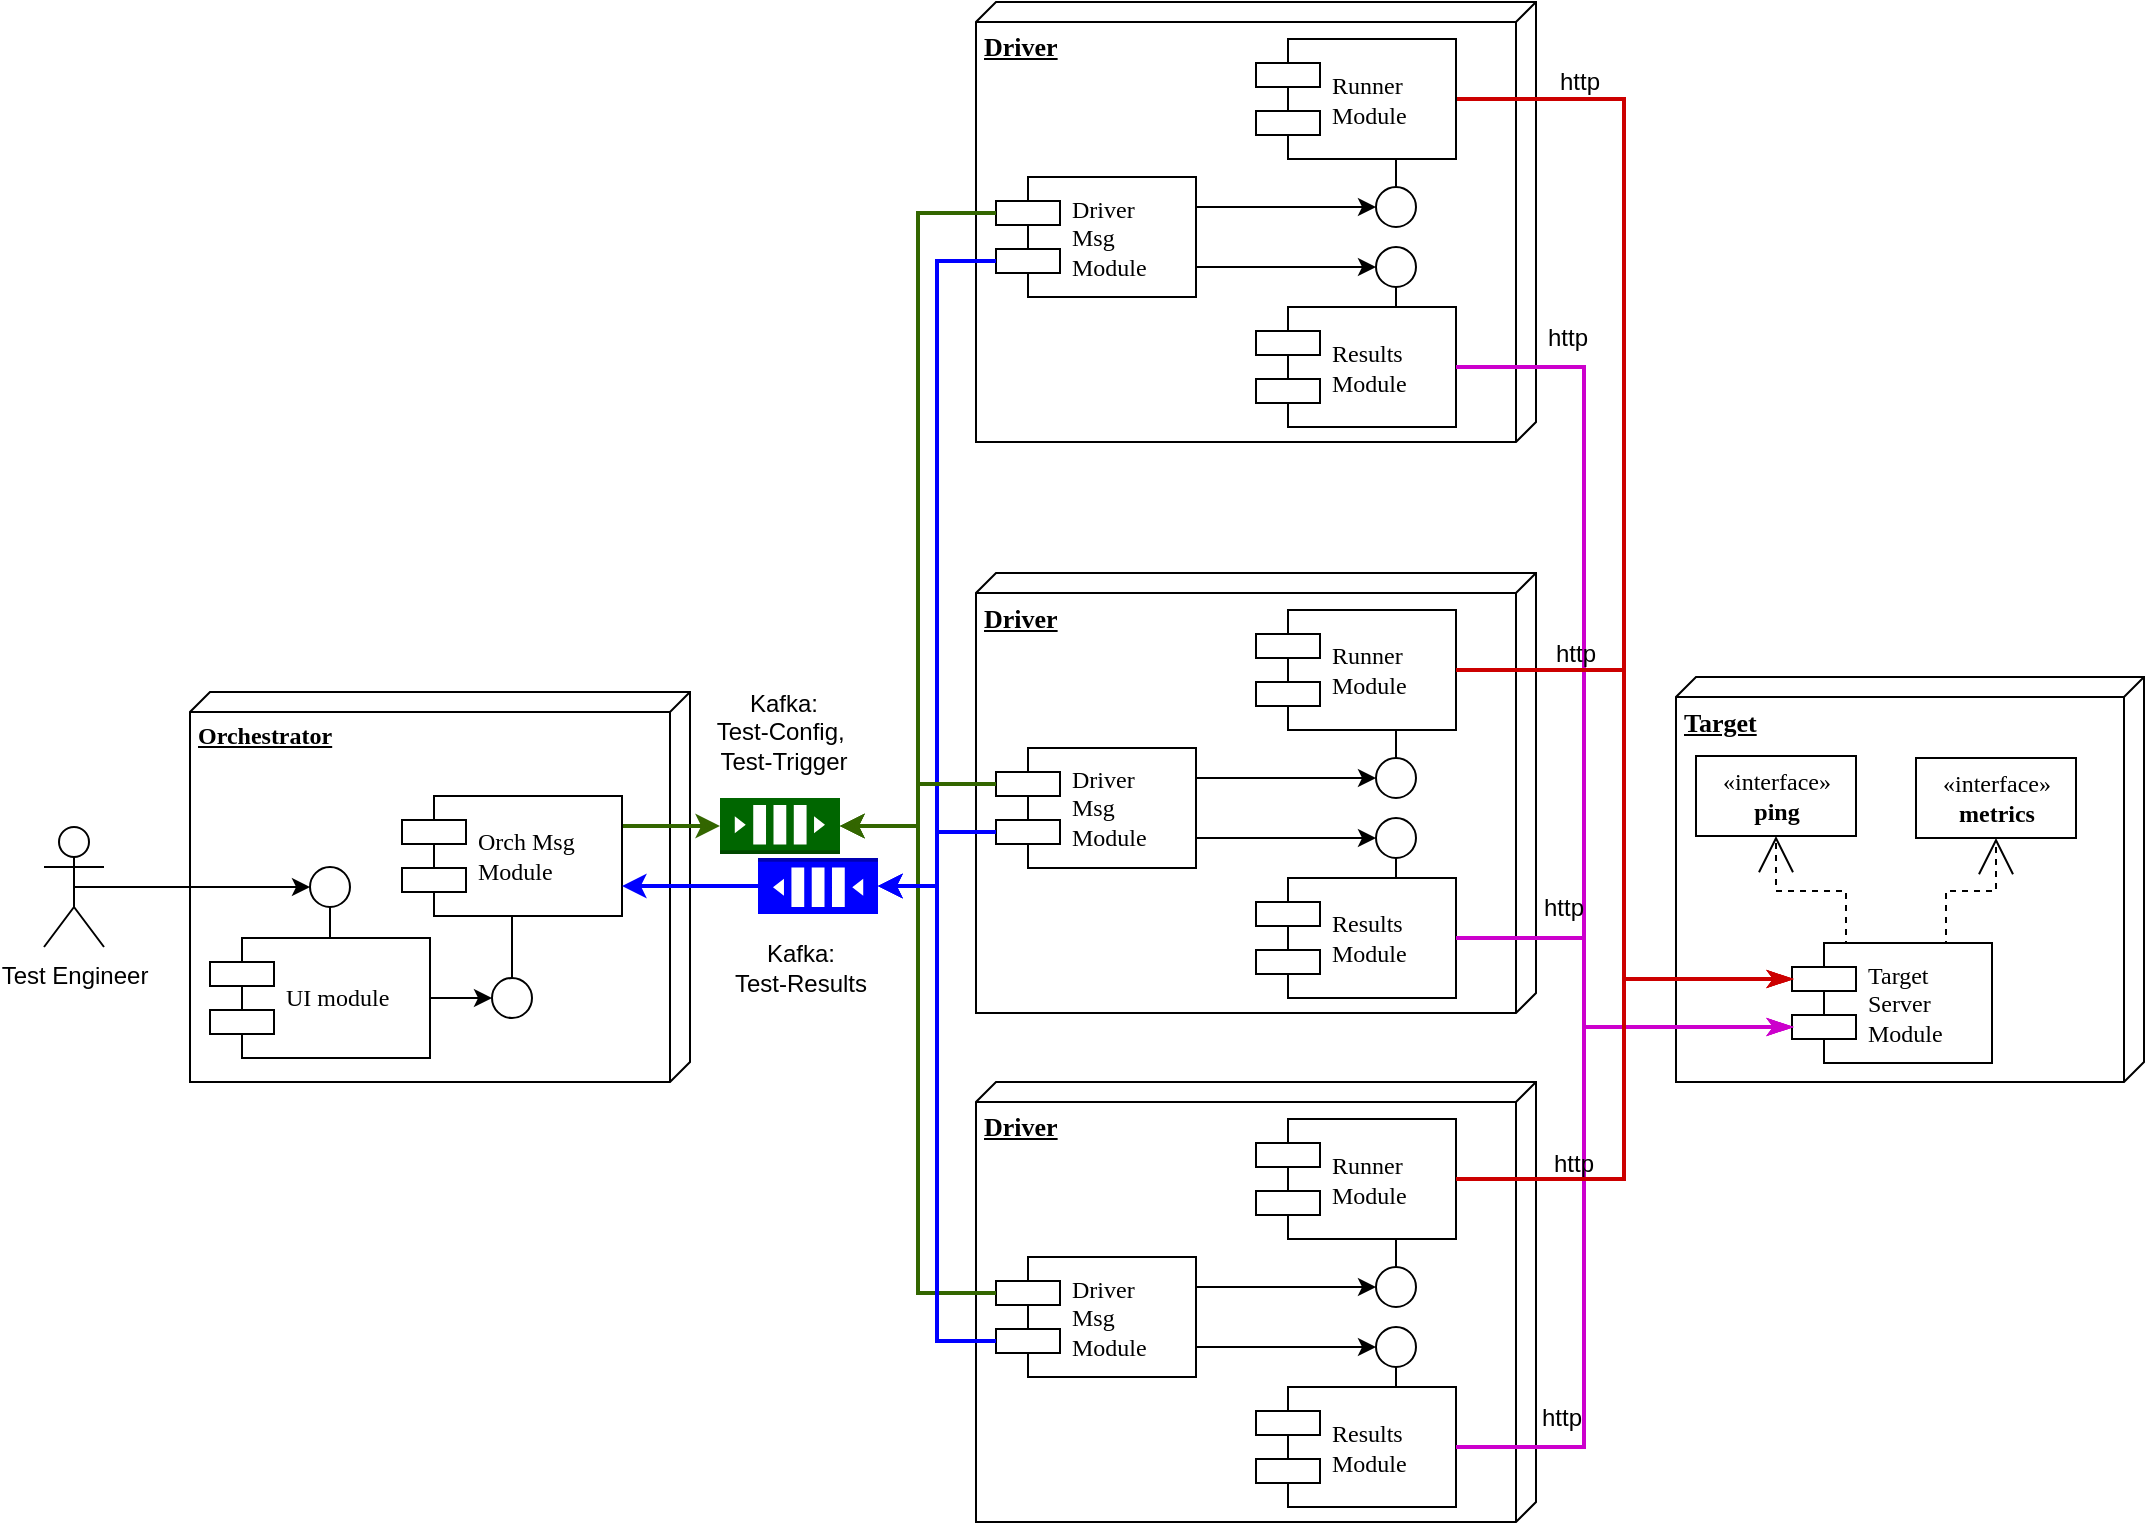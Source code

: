 <mxfile version="22.1.2" type="device">
  <diagram name="Page-1" id="5f0bae14-7c28-e335-631c-24af17079c00">
    <mxGraphModel dx="1300" dy="827" grid="1" gridSize="10" guides="1" tooltips="1" connect="1" arrows="1" fold="1" page="1" pageScale="1" pageWidth="1100" pageHeight="850" background="none" math="0" shadow="0">
      <root>
        <mxCell id="0" />
        <mxCell id="1" parent="0" />
        <mxCell id="39150e848f15840c-1" value="&lt;b&gt;Orchestrator&lt;/b&gt;" style="verticalAlign=top;align=left;spacingTop=8;spacingLeft=2;spacingRight=12;shape=cube;size=10;direction=south;fontStyle=4;html=1;rounded=0;shadow=0;comic=0;labelBackgroundColor=none;strokeWidth=1;fontFamily=Verdana;fontSize=12" parent="1" vertex="1">
          <mxGeometry x="113" y="390" width="250" height="195" as="geometry" />
        </mxCell>
        <mxCell id="39150e848f15840c-2" value="&lt;b&gt;&lt;font style=&quot;font-size: 13px;&quot;&gt;Driver&lt;/font&gt;&lt;/b&gt;" style="verticalAlign=top;align=left;spacingTop=8;spacingLeft=2;spacingRight=12;shape=cube;size=10;direction=south;fontStyle=4;html=1;rounded=0;shadow=0;comic=0;labelBackgroundColor=none;strokeWidth=1;fontFamily=Verdana;fontSize=12" parent="1" vertex="1">
          <mxGeometry x="506" y="45" width="280" height="220" as="geometry" />
        </mxCell>
        <mxCell id="39150e848f15840c-3" value="&lt;b&gt;&lt;font style=&quot;font-size: 13px;&quot;&gt;Target&lt;/font&gt;&lt;/b&gt;" style="verticalAlign=top;align=left;spacingTop=8;spacingLeft=2;spacingRight=12;shape=cube;size=10;direction=south;fontStyle=4;html=1;rounded=0;shadow=0;comic=0;labelBackgroundColor=none;strokeWidth=1;fontFamily=Verdana;fontSize=12" parent="1" vertex="1">
          <mxGeometry x="856" y="382.5" width="234" height="202.5" as="geometry" />
        </mxCell>
        <mxCell id="39150e848f15840c-4" value="«interface»&lt;br&gt;&lt;b&gt;ping&lt;/b&gt;" style="html=1;rounded=0;shadow=0;comic=0;labelBackgroundColor=none;strokeWidth=1;fontFamily=Verdana;fontSize=12;align=center;" parent="1" vertex="1">
          <mxGeometry x="866" y="422" width="80" height="40" as="geometry" />
        </mxCell>
        <mxCell id="3N-GQRmi18zG9YWCNRON-10" style="edgeStyle=orthogonalEdgeStyle;rounded=0;orthogonalLoop=1;jettySize=auto;html=1;entryX=0;entryY=0.5;entryDx=0;entryDy=0;" edge="1" parent="1" source="39150e848f15840c-5" target="3N-GQRmi18zG9YWCNRON-8">
          <mxGeometry relative="1" as="geometry" />
        </mxCell>
        <mxCell id="39150e848f15840c-5" value="UI module" style="shape=component;align=left;spacingLeft=36;rounded=0;shadow=0;comic=0;labelBackgroundColor=none;strokeWidth=1;fontFamily=Verdana;fontSize=12;html=1;" parent="1" vertex="1">
          <mxGeometry x="123" y="513" width="110" height="60" as="geometry" />
        </mxCell>
        <mxCell id="39150e848f15840c-6" value="" style="ellipse;whiteSpace=wrap;html=1;rounded=0;shadow=0;comic=0;labelBackgroundColor=none;strokeWidth=1;fontFamily=Verdana;fontSize=12;align=center;" parent="1" vertex="1">
          <mxGeometry x="173" y="477.5" width="20" height="20" as="geometry" />
        </mxCell>
        <mxCell id="3N-GQRmi18zG9YWCNRON-20" style="edgeStyle=orthogonalEdgeStyle;rounded=0;orthogonalLoop=1;jettySize=auto;html=1;exitX=1;exitY=0.25;exitDx=0;exitDy=0;entryX=0;entryY=0.5;entryDx=0;entryDy=0;" edge="1" parent="1" source="39150e848f15840c-7" target="3N-GQRmi18zG9YWCNRON-14">
          <mxGeometry relative="1" as="geometry" />
        </mxCell>
        <mxCell id="3N-GQRmi18zG9YWCNRON-22" style="edgeStyle=orthogonalEdgeStyle;rounded=0;orthogonalLoop=1;jettySize=auto;html=1;exitX=1;exitY=0.75;exitDx=0;exitDy=0;entryX=0;entryY=0.5;entryDx=0;entryDy=0;" edge="1" parent="1" source="39150e848f15840c-7" target="3N-GQRmi18zG9YWCNRON-18">
          <mxGeometry relative="1" as="geometry" />
        </mxCell>
        <mxCell id="39150e848f15840c-7" value="Driver &lt;br&gt;Msg &lt;br&gt;Module" style="shape=component;align=left;spacingLeft=36;rounded=0;shadow=0;comic=0;labelBackgroundColor=none;strokeWidth=1;fontFamily=Verdana;fontSize=12;html=1;" parent="1" vertex="1">
          <mxGeometry x="516" y="132.5" width="100" height="60" as="geometry" />
        </mxCell>
        <mxCell id="39150e848f15840c-10" value="Target &lt;br&gt;Server&lt;br&gt;Module" style="shape=component;align=left;spacingLeft=36;rounded=0;shadow=0;comic=0;labelBackgroundColor=none;strokeWidth=1;fontFamily=Verdana;fontSize=12;html=1;" parent="1" vertex="1">
          <mxGeometry x="914" y="515.5" width="100" height="60" as="geometry" />
        </mxCell>
        <mxCell id="39150e848f15840c-14" style="edgeStyle=elbowEdgeStyle;rounded=0;html=1;labelBackgroundColor=none;startArrow=none;startFill=0;startSize=8;endArrow=none;endFill=0;endSize=16;fontFamily=Verdana;fontSize=12;" parent="1" source="39150e848f15840c-6" target="39150e848f15840c-5" edge="1">
          <mxGeometry relative="1" as="geometry" />
        </mxCell>
        <mxCell id="39150e848f15840c-16" style="edgeStyle=orthogonalEdgeStyle;rounded=0;html=1;dashed=1;labelBackgroundColor=none;startArrow=none;startFill=0;startSize=8;endArrow=open;endFill=0;endSize=16;fontFamily=Verdana;fontSize=12;entryX=0.5;entryY=1;entryDx=0;entryDy=0;exitX=0.25;exitY=0;exitDx=0;exitDy=0;" parent="1" source="39150e848f15840c-10" target="39150e848f15840c-4" edge="1">
          <mxGeometry relative="1" as="geometry">
            <mxPoint x="-14" y="804.5" as="sourcePoint" />
            <Array as="points">
              <mxPoint x="941" y="489.5" />
              <mxPoint x="906" y="489.5" />
            </Array>
          </mxGeometry>
        </mxCell>
        <mxCell id="39150e848f15840c-17" style="edgeStyle=orthogonalEdgeStyle;rounded=0;html=1;labelBackgroundColor=none;startArrow=none;startFill=0;endArrow=classicThin;endFill=1;fontFamily=Verdana;fontSize=12;exitX=1;exitY=0.5;exitDx=0;exitDy=0;entryX=0;entryY=0.3;entryDx=0;entryDy=0;strokeColor=#CC0000;strokeWidth=2;" parent="1" source="3N-GQRmi18zG9YWCNRON-13" target="39150e848f15840c-10" edge="1">
          <mxGeometry relative="1" as="geometry">
            <mxPoint x="946" y="220.067" as="sourcePoint" />
            <mxPoint x="826" y="325" as="targetPoint" />
          </mxGeometry>
        </mxCell>
        <mxCell id="3N-GQRmi18zG9YWCNRON-2" value="" style="outlineConnect=0;dashed=0;verticalLabelPosition=bottom;verticalAlign=top;align=center;html=1;shape=mxgraph.aws3.queue;fillColor=#006600;gradientColor=none;" vertex="1" parent="1">
          <mxGeometry x="378" y="443" width="60" height="28" as="geometry" />
        </mxCell>
        <mxCell id="3N-GQRmi18zG9YWCNRON-3" value="" style="outlineConnect=0;dashed=0;verticalLabelPosition=bottom;verticalAlign=top;align=center;html=1;shape=mxgraph.aws3.queue;fillColor=#0000FF;gradientColor=none;rotation=-180;" vertex="1" parent="1">
          <mxGeometry x="397" y="473" width="60" height="28" as="geometry" />
        </mxCell>
        <mxCell id="3N-GQRmi18zG9YWCNRON-4" value="Test Engineer" style="shape=umlActor;verticalLabelPosition=bottom;verticalAlign=top;html=1;outlineConnect=0;" vertex="1" parent="1">
          <mxGeometry x="40" y="457.5" width="30" height="60" as="geometry" />
        </mxCell>
        <mxCell id="3N-GQRmi18zG9YWCNRON-5" style="edgeStyle=orthogonalEdgeStyle;rounded=0;orthogonalLoop=1;jettySize=auto;html=1;exitX=0.5;exitY=0.5;exitDx=0;exitDy=0;exitPerimeter=0;entryX=0;entryY=0.5;entryDx=0;entryDy=0;" edge="1" parent="1" source="3N-GQRmi18zG9YWCNRON-4" target="39150e848f15840c-6">
          <mxGeometry relative="1" as="geometry" />
        </mxCell>
        <mxCell id="3N-GQRmi18zG9YWCNRON-11" style="edgeStyle=orthogonalEdgeStyle;rounded=0;orthogonalLoop=1;jettySize=auto;html=1;entryX=0;entryY=0.5;entryDx=0;entryDy=0;entryPerimeter=0;exitX=1;exitY=0.25;exitDx=0;exitDy=0;strokeColor=#336600;strokeWidth=2;" edge="1" parent="1" source="3N-GQRmi18zG9YWCNRON-7" target="3N-GQRmi18zG9YWCNRON-2">
          <mxGeometry relative="1" as="geometry">
            <mxPoint x="376" y="255" as="targetPoint" />
          </mxGeometry>
        </mxCell>
        <mxCell id="3N-GQRmi18zG9YWCNRON-7" value="Orch Msg&amp;nbsp;&lt;br&gt;Module" style="shape=component;align=left;spacingLeft=36;rounded=0;shadow=0;comic=0;labelBackgroundColor=none;strokeWidth=1;fontFamily=Verdana;fontSize=12;html=1;" vertex="1" parent="1">
          <mxGeometry x="219" y="442" width="110" height="60" as="geometry" />
        </mxCell>
        <mxCell id="3N-GQRmi18zG9YWCNRON-8" value="" style="ellipse;whiteSpace=wrap;html=1;rounded=0;shadow=0;comic=0;labelBackgroundColor=none;strokeWidth=1;fontFamily=Verdana;fontSize=12;align=center;" vertex="1" parent="1">
          <mxGeometry x="264" y="533" width="20" height="20" as="geometry" />
        </mxCell>
        <mxCell id="3N-GQRmi18zG9YWCNRON-9" style="edgeStyle=elbowEdgeStyle;rounded=0;html=1;labelBackgroundColor=none;startArrow=none;startFill=0;startSize=8;endArrow=none;endFill=0;endSize=16;fontFamily=Verdana;fontSize=12;exitX=0.5;exitY=0;exitDx=0;exitDy=0;" edge="1" parent="1" source="3N-GQRmi18zG9YWCNRON-8" target="3N-GQRmi18zG9YWCNRON-7">
          <mxGeometry relative="1" as="geometry">
            <mxPoint x="179" y="507.5" as="sourcePoint" />
            <mxPoint x="180" y="523.5" as="targetPoint" />
          </mxGeometry>
        </mxCell>
        <mxCell id="3N-GQRmi18zG9YWCNRON-12" style="edgeStyle=orthogonalEdgeStyle;rounded=0;orthogonalLoop=1;jettySize=auto;html=1;entryX=1;entryY=0.75;entryDx=0;entryDy=0;exitX=1;exitY=0.5;exitDx=0;exitDy=0;exitPerimeter=0;strokeColor=#0000FF;strokeWidth=2;" edge="1" parent="1" source="3N-GQRmi18zG9YWCNRON-3" target="3N-GQRmi18zG9YWCNRON-7">
          <mxGeometry relative="1" as="geometry">
            <mxPoint x="406" y="251" as="targetPoint" />
            <mxPoint x="342" y="279" as="sourcePoint" />
          </mxGeometry>
        </mxCell>
        <mxCell id="3N-GQRmi18zG9YWCNRON-13" value="Runner&lt;br&gt;Module" style="shape=component;align=left;spacingLeft=36;rounded=0;shadow=0;comic=0;labelBackgroundColor=none;strokeWidth=1;fontFamily=Verdana;fontSize=12;html=1;" vertex="1" parent="1">
          <mxGeometry x="646" y="63.5" width="100" height="60" as="geometry" />
        </mxCell>
        <mxCell id="3N-GQRmi18zG9YWCNRON-14" value="" style="ellipse;whiteSpace=wrap;html=1;rounded=0;shadow=0;comic=0;labelBackgroundColor=none;strokeWidth=1;fontFamily=Verdana;fontSize=12;align=center;" vertex="1" parent="1">
          <mxGeometry x="706" y="137.5" width="20" height="20" as="geometry" />
        </mxCell>
        <mxCell id="3N-GQRmi18zG9YWCNRON-15" style="edgeStyle=elbowEdgeStyle;rounded=0;html=1;labelBackgroundColor=none;startArrow=none;startFill=0;startSize=8;endArrow=none;endFill=0;endSize=16;fontFamily=Verdana;fontSize=12;" edge="1" parent="1" source="3N-GQRmi18zG9YWCNRON-14" target="3N-GQRmi18zG9YWCNRON-13">
          <mxGeometry relative="1" as="geometry" />
        </mxCell>
        <mxCell id="3N-GQRmi18zG9YWCNRON-17" value="Results&lt;br&gt;Module" style="shape=component;align=left;spacingLeft=36;rounded=0;shadow=0;comic=0;labelBackgroundColor=none;strokeWidth=1;fontFamily=Verdana;fontSize=12;html=1;" vertex="1" parent="1">
          <mxGeometry x="646" y="197.5" width="100" height="60" as="geometry" />
        </mxCell>
        <mxCell id="3N-GQRmi18zG9YWCNRON-18" value="" style="ellipse;whiteSpace=wrap;html=1;rounded=0;shadow=0;comic=0;labelBackgroundColor=none;strokeWidth=1;fontFamily=Verdana;fontSize=12;align=center;" vertex="1" parent="1">
          <mxGeometry x="706" y="167.5" width="20" height="20" as="geometry" />
        </mxCell>
        <mxCell id="3N-GQRmi18zG9YWCNRON-19" style="edgeStyle=elbowEdgeStyle;rounded=0;html=1;labelBackgroundColor=none;startArrow=none;startFill=0;startSize=8;endArrow=none;endFill=0;endSize=16;fontFamily=Verdana;fontSize=12;" edge="1" parent="1" source="3N-GQRmi18zG9YWCNRON-18" target="3N-GQRmi18zG9YWCNRON-17">
          <mxGeometry relative="1" as="geometry" />
        </mxCell>
        <mxCell id="3N-GQRmi18zG9YWCNRON-23" style="edgeStyle=orthogonalEdgeStyle;rounded=0;orthogonalLoop=1;jettySize=auto;html=1;exitX=0;exitY=0.3;exitDx=0;exitDy=0;entryX=1;entryY=0.5;entryDx=0;entryDy=0;entryPerimeter=0;strokeColor=#336600;strokeWidth=2;" edge="1" parent="1" source="39150e848f15840c-7" target="3N-GQRmi18zG9YWCNRON-2">
          <mxGeometry relative="1" as="geometry" />
        </mxCell>
        <mxCell id="3N-GQRmi18zG9YWCNRON-24" style="edgeStyle=orthogonalEdgeStyle;rounded=0;orthogonalLoop=1;jettySize=auto;html=1;exitX=0;exitY=0.7;exitDx=0;exitDy=0;entryX=0;entryY=0.5;entryDx=0;entryDy=0;entryPerimeter=0;strokeColor=#0000FF;strokeWidth=2;" edge="1" parent="1" source="39150e848f15840c-7" target="3N-GQRmi18zG9YWCNRON-3">
          <mxGeometry relative="1" as="geometry" />
        </mxCell>
        <mxCell id="3N-GQRmi18zG9YWCNRON-25" value="«interface»&lt;br&gt;&lt;b&gt;metrics&lt;/b&gt;" style="html=1;rounded=0;shadow=0;comic=0;labelBackgroundColor=none;strokeWidth=1;fontFamily=Verdana;fontSize=12;align=center;" vertex="1" parent="1">
          <mxGeometry x="976" y="423" width="80" height="40" as="geometry" />
        </mxCell>
        <mxCell id="3N-GQRmi18zG9YWCNRON-26" style="edgeStyle=orthogonalEdgeStyle;rounded=0;html=1;dashed=1;labelBackgroundColor=none;startArrow=none;startFill=0;startSize=8;endArrow=open;endFill=0;endSize=16;fontFamily=Verdana;fontSize=12;entryX=0.5;entryY=1;entryDx=0;entryDy=0;exitX=0.75;exitY=0;exitDx=0;exitDy=0;" edge="1" parent="1" source="39150e848f15840c-10" target="3N-GQRmi18zG9YWCNRON-25">
          <mxGeometry relative="1" as="geometry">
            <mxPoint x="976" y="530.5" as="sourcePoint" />
            <mxPoint x="916" y="472.5" as="targetPoint" />
            <Array as="points">
              <mxPoint x="991" y="489.5" />
              <mxPoint x="1016" y="489.5" />
            </Array>
          </mxGeometry>
        </mxCell>
        <mxCell id="3N-GQRmi18zG9YWCNRON-27" style="edgeStyle=orthogonalEdgeStyle;rounded=0;html=1;labelBackgroundColor=none;startArrow=none;startFill=0;endArrow=classicThin;endFill=1;fontFamily=Verdana;fontSize=12;entryX=0;entryY=0.7;entryDx=0;entryDy=0;exitX=1;exitY=0.5;exitDx=0;exitDy=0;strokeColor=#CC00CC;strokeWidth=2;" edge="1" parent="1" source="3N-GQRmi18zG9YWCNRON-17" target="39150e848f15840c-10">
          <mxGeometry relative="1" as="geometry">
            <mxPoint x="750" y="225" as="sourcePoint" />
            <mxPoint x="1034" y="309" as="targetPoint" />
            <Array as="points">
              <mxPoint x="810" y="227" />
              <mxPoint x="810" y="557" />
            </Array>
          </mxGeometry>
        </mxCell>
        <mxCell id="3N-GQRmi18zG9YWCNRON-28" value="&lt;b&gt;&lt;font style=&quot;font-size: 13px;&quot;&gt;Driver&lt;/font&gt;&lt;/b&gt;" style="verticalAlign=top;align=left;spacingTop=8;spacingLeft=2;spacingRight=12;shape=cube;size=10;direction=south;fontStyle=4;html=1;rounded=0;shadow=0;comic=0;labelBackgroundColor=none;strokeWidth=1;fontFamily=Verdana;fontSize=12" vertex="1" parent="1">
          <mxGeometry x="506" y="330.5" width="280" height="220" as="geometry" />
        </mxCell>
        <mxCell id="3N-GQRmi18zG9YWCNRON-29" style="edgeStyle=orthogonalEdgeStyle;rounded=0;orthogonalLoop=1;jettySize=auto;html=1;exitX=1;exitY=0.25;exitDx=0;exitDy=0;entryX=0;entryY=0.5;entryDx=0;entryDy=0;" edge="1" parent="1" source="3N-GQRmi18zG9YWCNRON-31" target="3N-GQRmi18zG9YWCNRON-33">
          <mxGeometry relative="1" as="geometry" />
        </mxCell>
        <mxCell id="3N-GQRmi18zG9YWCNRON-30" style="edgeStyle=orthogonalEdgeStyle;rounded=0;orthogonalLoop=1;jettySize=auto;html=1;exitX=1;exitY=0.75;exitDx=0;exitDy=0;entryX=0;entryY=0.5;entryDx=0;entryDy=0;" edge="1" parent="1" source="3N-GQRmi18zG9YWCNRON-31" target="3N-GQRmi18zG9YWCNRON-36">
          <mxGeometry relative="1" as="geometry" />
        </mxCell>
        <mxCell id="3N-GQRmi18zG9YWCNRON-31" value="Driver &lt;br&gt;Msg &lt;br&gt;Module" style="shape=component;align=left;spacingLeft=36;rounded=0;shadow=0;comic=0;labelBackgroundColor=none;strokeWidth=1;fontFamily=Verdana;fontSize=12;html=1;" vertex="1" parent="1">
          <mxGeometry x="516" y="418" width="100" height="60" as="geometry" />
        </mxCell>
        <mxCell id="3N-GQRmi18zG9YWCNRON-32" value="Runner&lt;br&gt;Module" style="shape=component;align=left;spacingLeft=36;rounded=0;shadow=0;comic=0;labelBackgroundColor=none;strokeWidth=1;fontFamily=Verdana;fontSize=12;html=1;" vertex="1" parent="1">
          <mxGeometry x="646" y="349" width="100" height="60" as="geometry" />
        </mxCell>
        <mxCell id="3N-GQRmi18zG9YWCNRON-33" value="" style="ellipse;whiteSpace=wrap;html=1;rounded=0;shadow=0;comic=0;labelBackgroundColor=none;strokeWidth=1;fontFamily=Verdana;fontSize=12;align=center;" vertex="1" parent="1">
          <mxGeometry x="706" y="423" width="20" height="20" as="geometry" />
        </mxCell>
        <mxCell id="3N-GQRmi18zG9YWCNRON-34" style="edgeStyle=elbowEdgeStyle;rounded=0;html=1;labelBackgroundColor=none;startArrow=none;startFill=0;startSize=8;endArrow=none;endFill=0;endSize=16;fontFamily=Verdana;fontSize=12;" edge="1" parent="1" source="3N-GQRmi18zG9YWCNRON-33" target="3N-GQRmi18zG9YWCNRON-32">
          <mxGeometry relative="1" as="geometry" />
        </mxCell>
        <mxCell id="3N-GQRmi18zG9YWCNRON-35" value="Results&lt;br&gt;Module" style="shape=component;align=left;spacingLeft=36;rounded=0;shadow=0;comic=0;labelBackgroundColor=none;strokeWidth=1;fontFamily=Verdana;fontSize=12;html=1;" vertex="1" parent="1">
          <mxGeometry x="646" y="483" width="100" height="60" as="geometry" />
        </mxCell>
        <mxCell id="3N-GQRmi18zG9YWCNRON-36" value="" style="ellipse;whiteSpace=wrap;html=1;rounded=0;shadow=0;comic=0;labelBackgroundColor=none;strokeWidth=1;fontFamily=Verdana;fontSize=12;align=center;" vertex="1" parent="1">
          <mxGeometry x="706" y="453" width="20" height="20" as="geometry" />
        </mxCell>
        <mxCell id="3N-GQRmi18zG9YWCNRON-37" style="edgeStyle=elbowEdgeStyle;rounded=0;html=1;labelBackgroundColor=none;startArrow=none;startFill=0;startSize=8;endArrow=none;endFill=0;endSize=16;fontFamily=Verdana;fontSize=12;" edge="1" parent="1" source="3N-GQRmi18zG9YWCNRON-36" target="3N-GQRmi18zG9YWCNRON-35">
          <mxGeometry relative="1" as="geometry" />
        </mxCell>
        <mxCell id="3N-GQRmi18zG9YWCNRON-38" value="&lt;b&gt;&lt;font style=&quot;font-size: 13px;&quot;&gt;Driver&lt;/font&gt;&lt;/b&gt;" style="verticalAlign=top;align=left;spacingTop=8;spacingLeft=2;spacingRight=12;shape=cube;size=10;direction=south;fontStyle=4;html=1;rounded=0;shadow=0;comic=0;labelBackgroundColor=none;strokeWidth=1;fontFamily=Verdana;fontSize=12" vertex="1" parent="1">
          <mxGeometry x="506" y="585" width="280" height="220" as="geometry" />
        </mxCell>
        <mxCell id="3N-GQRmi18zG9YWCNRON-39" style="edgeStyle=orthogonalEdgeStyle;rounded=0;orthogonalLoop=1;jettySize=auto;html=1;exitX=1;exitY=0.25;exitDx=0;exitDy=0;entryX=0;entryY=0.5;entryDx=0;entryDy=0;" edge="1" parent="1" source="3N-GQRmi18zG9YWCNRON-41" target="3N-GQRmi18zG9YWCNRON-43">
          <mxGeometry relative="1" as="geometry" />
        </mxCell>
        <mxCell id="3N-GQRmi18zG9YWCNRON-40" style="edgeStyle=orthogonalEdgeStyle;rounded=0;orthogonalLoop=1;jettySize=auto;html=1;exitX=1;exitY=0.75;exitDx=0;exitDy=0;entryX=0;entryY=0.5;entryDx=0;entryDy=0;" edge="1" parent="1" source="3N-GQRmi18zG9YWCNRON-41" target="3N-GQRmi18zG9YWCNRON-46">
          <mxGeometry relative="1" as="geometry" />
        </mxCell>
        <mxCell id="3N-GQRmi18zG9YWCNRON-41" value="Driver &lt;br&gt;Msg &lt;br&gt;Module" style="shape=component;align=left;spacingLeft=36;rounded=0;shadow=0;comic=0;labelBackgroundColor=none;strokeWidth=1;fontFamily=Verdana;fontSize=12;html=1;" vertex="1" parent="1">
          <mxGeometry x="516" y="672.5" width="100" height="60" as="geometry" />
        </mxCell>
        <mxCell id="3N-GQRmi18zG9YWCNRON-42" value="Runner&lt;br&gt;Module" style="shape=component;align=left;spacingLeft=36;rounded=0;shadow=0;comic=0;labelBackgroundColor=none;strokeWidth=1;fontFamily=Verdana;fontSize=12;html=1;" vertex="1" parent="1">
          <mxGeometry x="646" y="603.5" width="100" height="60" as="geometry" />
        </mxCell>
        <mxCell id="3N-GQRmi18zG9YWCNRON-43" value="" style="ellipse;whiteSpace=wrap;html=1;rounded=0;shadow=0;comic=0;labelBackgroundColor=none;strokeWidth=1;fontFamily=Verdana;fontSize=12;align=center;" vertex="1" parent="1">
          <mxGeometry x="706" y="677.5" width="20" height="20" as="geometry" />
        </mxCell>
        <mxCell id="3N-GQRmi18zG9YWCNRON-44" style="edgeStyle=elbowEdgeStyle;rounded=0;html=1;labelBackgroundColor=none;startArrow=none;startFill=0;startSize=8;endArrow=none;endFill=0;endSize=16;fontFamily=Verdana;fontSize=12;" edge="1" parent="1" source="3N-GQRmi18zG9YWCNRON-43" target="3N-GQRmi18zG9YWCNRON-42">
          <mxGeometry relative="1" as="geometry" />
        </mxCell>
        <mxCell id="3N-GQRmi18zG9YWCNRON-45" value="Results&lt;br&gt;Module" style="shape=component;align=left;spacingLeft=36;rounded=0;shadow=0;comic=0;labelBackgroundColor=none;strokeWidth=1;fontFamily=Verdana;fontSize=12;html=1;" vertex="1" parent="1">
          <mxGeometry x="646" y="737.5" width="100" height="60" as="geometry" />
        </mxCell>
        <mxCell id="3N-GQRmi18zG9YWCNRON-46" value="" style="ellipse;whiteSpace=wrap;html=1;rounded=0;shadow=0;comic=0;labelBackgroundColor=none;strokeWidth=1;fontFamily=Verdana;fontSize=12;align=center;" vertex="1" parent="1">
          <mxGeometry x="706" y="707.5" width="20" height="20" as="geometry" />
        </mxCell>
        <mxCell id="3N-GQRmi18zG9YWCNRON-47" style="edgeStyle=elbowEdgeStyle;rounded=0;html=1;labelBackgroundColor=none;startArrow=none;startFill=0;startSize=8;endArrow=none;endFill=0;endSize=16;fontFamily=Verdana;fontSize=12;" edge="1" parent="1" source="3N-GQRmi18zG9YWCNRON-46" target="3N-GQRmi18zG9YWCNRON-45">
          <mxGeometry relative="1" as="geometry" />
        </mxCell>
        <mxCell id="3N-GQRmi18zG9YWCNRON-48" style="edgeStyle=orthogonalEdgeStyle;rounded=0;html=1;labelBackgroundColor=none;startArrow=none;startFill=0;endArrow=classicThin;endFill=1;fontFamily=Verdana;fontSize=12;exitX=1;exitY=0.5;exitDx=0;exitDy=0;entryX=0;entryY=0.3;entryDx=0;entryDy=0;strokeColor=#CC0000;strokeWidth=2;" edge="1" parent="1" source="3N-GQRmi18zG9YWCNRON-32" target="39150e848f15840c-10">
          <mxGeometry relative="1" as="geometry">
            <mxPoint x="756" y="104" as="sourcePoint" />
            <mxPoint x="924" y="544" as="targetPoint" />
          </mxGeometry>
        </mxCell>
        <mxCell id="3N-GQRmi18zG9YWCNRON-49" style="edgeStyle=orthogonalEdgeStyle;rounded=0;html=1;labelBackgroundColor=none;startArrow=none;startFill=0;endArrow=classicThin;endFill=1;fontFamily=Verdana;fontSize=12;entryX=0;entryY=0.7;entryDx=0;entryDy=0;exitX=1;exitY=0.5;exitDx=0;exitDy=0;strokeColor=#CC00CC;strokeWidth=2;" edge="1" parent="1" source="3N-GQRmi18zG9YWCNRON-35" target="39150e848f15840c-10">
          <mxGeometry relative="1" as="geometry">
            <mxPoint x="756" y="238" as="sourcePoint" />
            <mxPoint x="924" y="568" as="targetPoint" />
            <Array as="points">
              <mxPoint x="810" y="513" />
              <mxPoint x="810" y="557" />
            </Array>
          </mxGeometry>
        </mxCell>
        <mxCell id="3N-GQRmi18zG9YWCNRON-50" style="edgeStyle=orthogonalEdgeStyle;rounded=0;html=1;labelBackgroundColor=none;startArrow=none;startFill=0;endArrow=classicThin;endFill=1;fontFamily=Verdana;fontSize=12;entryX=0;entryY=0.7;entryDx=0;entryDy=0;exitX=1;exitY=0.5;exitDx=0;exitDy=0;strokeColor=#CC00CC;strokeWidth=2;" edge="1" parent="1" source="3N-GQRmi18zG9YWCNRON-45" target="39150e848f15840c-10">
          <mxGeometry relative="1" as="geometry">
            <mxPoint x="756" y="523" as="sourcePoint" />
            <mxPoint x="924" y="568" as="targetPoint" />
            <Array as="points">
              <mxPoint x="810" y="767" />
              <mxPoint x="810" y="557" />
            </Array>
          </mxGeometry>
        </mxCell>
        <mxCell id="3N-GQRmi18zG9YWCNRON-52" style="edgeStyle=orthogonalEdgeStyle;rounded=0;html=1;labelBackgroundColor=none;startArrow=none;startFill=0;endArrow=classicThin;endFill=1;fontFamily=Verdana;fontSize=12;exitX=1;exitY=0.5;exitDx=0;exitDy=0;entryX=0;entryY=0.3;entryDx=0;entryDy=0;strokeColor=#CC0000;strokeWidth=2;" edge="1" parent="1" source="3N-GQRmi18zG9YWCNRON-42" target="39150e848f15840c-10">
          <mxGeometry relative="1" as="geometry">
            <mxPoint x="756" y="389" as="sourcePoint" />
            <mxPoint x="924" y="544" as="targetPoint" />
          </mxGeometry>
        </mxCell>
        <mxCell id="3N-GQRmi18zG9YWCNRON-53" style="edgeStyle=orthogonalEdgeStyle;rounded=0;orthogonalLoop=1;jettySize=auto;html=1;exitX=0;exitY=0.3;exitDx=0;exitDy=0;strokeColor=#336600;strokeWidth=2;" edge="1" parent="1" source="3N-GQRmi18zG9YWCNRON-31" target="3N-GQRmi18zG9YWCNRON-2">
          <mxGeometry relative="1" as="geometry">
            <mxPoint x="526" y="161" as="sourcePoint" />
            <mxPoint x="440" y="455" as="targetPoint" />
          </mxGeometry>
        </mxCell>
        <mxCell id="3N-GQRmi18zG9YWCNRON-54" style="edgeStyle=orthogonalEdgeStyle;rounded=0;orthogonalLoop=1;jettySize=auto;html=1;exitX=0;exitY=0.3;exitDx=0;exitDy=0;strokeColor=#336600;strokeWidth=2;entryX=1;entryY=0.5;entryDx=0;entryDy=0;entryPerimeter=0;" edge="1" parent="1" source="3N-GQRmi18zG9YWCNRON-41" target="3N-GQRmi18zG9YWCNRON-2">
          <mxGeometry relative="1" as="geometry">
            <mxPoint x="526" y="446" as="sourcePoint" />
            <mxPoint x="447" y="467" as="targetPoint" />
          </mxGeometry>
        </mxCell>
        <mxCell id="3N-GQRmi18zG9YWCNRON-55" style="edgeStyle=orthogonalEdgeStyle;rounded=0;orthogonalLoop=1;jettySize=auto;html=1;exitX=0;exitY=0.7;exitDx=0;exitDy=0;entryX=0;entryY=0.5;entryDx=0;entryDy=0;entryPerimeter=0;strokeColor=#0000FF;strokeWidth=2;" edge="1" parent="1" source="3N-GQRmi18zG9YWCNRON-31" target="3N-GQRmi18zG9YWCNRON-3">
          <mxGeometry relative="1" as="geometry">
            <mxPoint x="526" y="185" as="sourcePoint" />
            <mxPoint x="460" y="497" as="targetPoint" />
          </mxGeometry>
        </mxCell>
        <mxCell id="3N-GQRmi18zG9YWCNRON-56" style="edgeStyle=orthogonalEdgeStyle;rounded=0;orthogonalLoop=1;jettySize=auto;html=1;exitX=0;exitY=0.7;exitDx=0;exitDy=0;entryX=0;entryY=0.5;entryDx=0;entryDy=0;entryPerimeter=0;strokeColor=#0000FF;strokeWidth=2;" edge="1" parent="1" source="3N-GQRmi18zG9YWCNRON-41" target="3N-GQRmi18zG9YWCNRON-3">
          <mxGeometry relative="1" as="geometry">
            <mxPoint x="526" y="470" as="sourcePoint" />
            <mxPoint x="460" y="497" as="targetPoint" />
          </mxGeometry>
        </mxCell>
        <mxCell id="3N-GQRmi18zG9YWCNRON-57" value="Kafka: &lt;br&gt;Test-Config,&amp;nbsp;&lt;br&gt;Test-Trigger" style="text;html=1;strokeColor=none;fillColor=none;align=center;verticalAlign=middle;whiteSpace=wrap;rounded=0;" vertex="1" parent="1">
          <mxGeometry x="360" y="395" width="100" height="30" as="geometry" />
        </mxCell>
        <mxCell id="3N-GQRmi18zG9YWCNRON-58" value="Kafka: &lt;br&gt;Test-Results" style="text;html=1;strokeColor=none;fillColor=none;align=center;verticalAlign=middle;whiteSpace=wrap;rounded=0;" vertex="1" parent="1">
          <mxGeometry x="380" y="513" width="77" height="30" as="geometry" />
        </mxCell>
        <mxCell id="3N-GQRmi18zG9YWCNRON-59" value="http" style="text;html=1;strokeColor=none;fillColor=none;align=center;verticalAlign=middle;whiteSpace=wrap;rounded=0;" vertex="1" parent="1">
          <mxGeometry x="786" y="70" width="44" height="30" as="geometry" />
        </mxCell>
        <mxCell id="3N-GQRmi18zG9YWCNRON-60" value="http" style="text;html=1;strokeColor=none;fillColor=none;align=center;verticalAlign=middle;whiteSpace=wrap;rounded=0;" vertex="1" parent="1">
          <mxGeometry x="780" y="197.5" width="44" height="30" as="geometry" />
        </mxCell>
        <mxCell id="3N-GQRmi18zG9YWCNRON-61" value="http" style="text;html=1;strokeColor=none;fillColor=none;align=center;verticalAlign=middle;whiteSpace=wrap;rounded=0;" vertex="1" parent="1">
          <mxGeometry x="784" y="355.5" width="44" height="30" as="geometry" />
        </mxCell>
        <mxCell id="3N-GQRmi18zG9YWCNRON-62" value="http" style="text;html=1;strokeColor=none;fillColor=none;align=center;verticalAlign=middle;whiteSpace=wrap;rounded=0;" vertex="1" parent="1">
          <mxGeometry x="778" y="483" width="44" height="30" as="geometry" />
        </mxCell>
        <mxCell id="3N-GQRmi18zG9YWCNRON-63" value="http" style="text;html=1;strokeColor=none;fillColor=none;align=center;verticalAlign=middle;whiteSpace=wrap;rounded=0;" vertex="1" parent="1">
          <mxGeometry x="783" y="610.75" width="44" height="30" as="geometry" />
        </mxCell>
        <mxCell id="3N-GQRmi18zG9YWCNRON-64" value="http" style="text;html=1;strokeColor=none;fillColor=none;align=center;verticalAlign=middle;whiteSpace=wrap;rounded=0;" vertex="1" parent="1">
          <mxGeometry x="777" y="738.25" width="44" height="30" as="geometry" />
        </mxCell>
      </root>
    </mxGraphModel>
  </diagram>
</mxfile>
